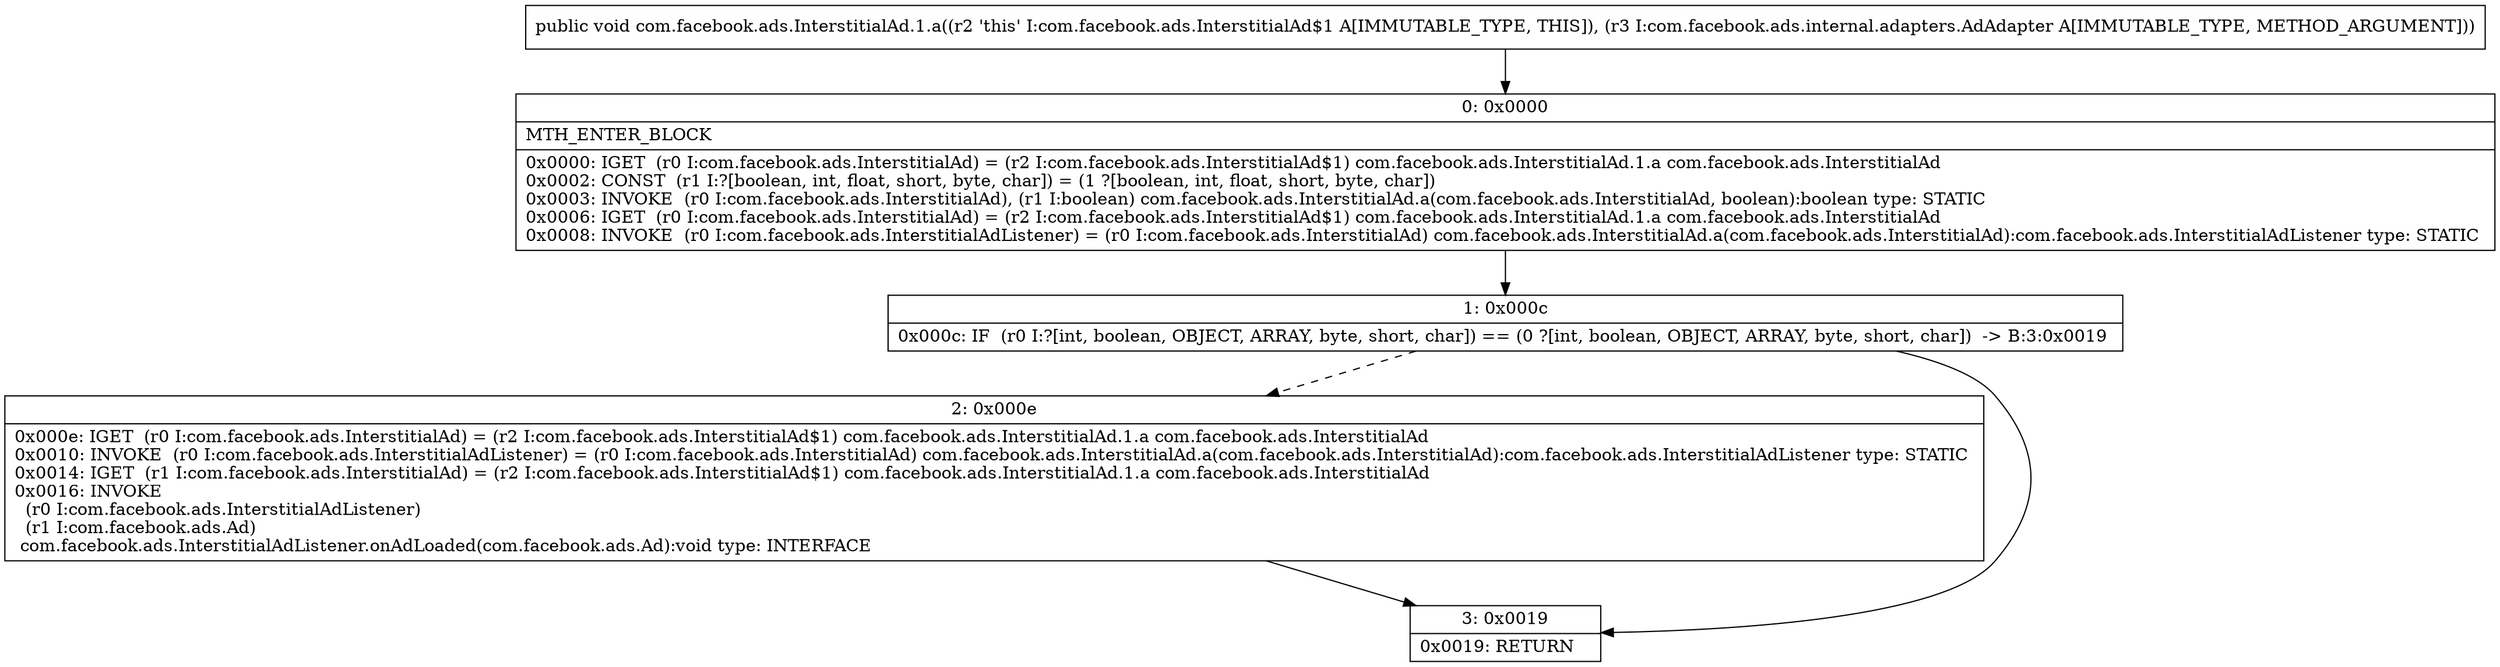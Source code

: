 digraph "CFG forcom.facebook.ads.InterstitialAd.1.a(Lcom\/facebook\/ads\/internal\/adapters\/AdAdapter;)V" {
Node_0 [shape=record,label="{0\:\ 0x0000|MTH_ENTER_BLOCK\l|0x0000: IGET  (r0 I:com.facebook.ads.InterstitialAd) = (r2 I:com.facebook.ads.InterstitialAd$1) com.facebook.ads.InterstitialAd.1.a com.facebook.ads.InterstitialAd \l0x0002: CONST  (r1 I:?[boolean, int, float, short, byte, char]) = (1 ?[boolean, int, float, short, byte, char]) \l0x0003: INVOKE  (r0 I:com.facebook.ads.InterstitialAd), (r1 I:boolean) com.facebook.ads.InterstitialAd.a(com.facebook.ads.InterstitialAd, boolean):boolean type: STATIC \l0x0006: IGET  (r0 I:com.facebook.ads.InterstitialAd) = (r2 I:com.facebook.ads.InterstitialAd$1) com.facebook.ads.InterstitialAd.1.a com.facebook.ads.InterstitialAd \l0x0008: INVOKE  (r0 I:com.facebook.ads.InterstitialAdListener) = (r0 I:com.facebook.ads.InterstitialAd) com.facebook.ads.InterstitialAd.a(com.facebook.ads.InterstitialAd):com.facebook.ads.InterstitialAdListener type: STATIC \l}"];
Node_1 [shape=record,label="{1\:\ 0x000c|0x000c: IF  (r0 I:?[int, boolean, OBJECT, ARRAY, byte, short, char]) == (0 ?[int, boolean, OBJECT, ARRAY, byte, short, char])  \-\> B:3:0x0019 \l}"];
Node_2 [shape=record,label="{2\:\ 0x000e|0x000e: IGET  (r0 I:com.facebook.ads.InterstitialAd) = (r2 I:com.facebook.ads.InterstitialAd$1) com.facebook.ads.InterstitialAd.1.a com.facebook.ads.InterstitialAd \l0x0010: INVOKE  (r0 I:com.facebook.ads.InterstitialAdListener) = (r0 I:com.facebook.ads.InterstitialAd) com.facebook.ads.InterstitialAd.a(com.facebook.ads.InterstitialAd):com.facebook.ads.InterstitialAdListener type: STATIC \l0x0014: IGET  (r1 I:com.facebook.ads.InterstitialAd) = (r2 I:com.facebook.ads.InterstitialAd$1) com.facebook.ads.InterstitialAd.1.a com.facebook.ads.InterstitialAd \l0x0016: INVOKE  \l  (r0 I:com.facebook.ads.InterstitialAdListener)\l  (r1 I:com.facebook.ads.Ad)\l com.facebook.ads.InterstitialAdListener.onAdLoaded(com.facebook.ads.Ad):void type: INTERFACE \l}"];
Node_3 [shape=record,label="{3\:\ 0x0019|0x0019: RETURN   \l}"];
MethodNode[shape=record,label="{public void com.facebook.ads.InterstitialAd.1.a((r2 'this' I:com.facebook.ads.InterstitialAd$1 A[IMMUTABLE_TYPE, THIS]), (r3 I:com.facebook.ads.internal.adapters.AdAdapter A[IMMUTABLE_TYPE, METHOD_ARGUMENT])) }"];
MethodNode -> Node_0;
Node_0 -> Node_1;
Node_1 -> Node_2[style=dashed];
Node_1 -> Node_3;
Node_2 -> Node_3;
}

